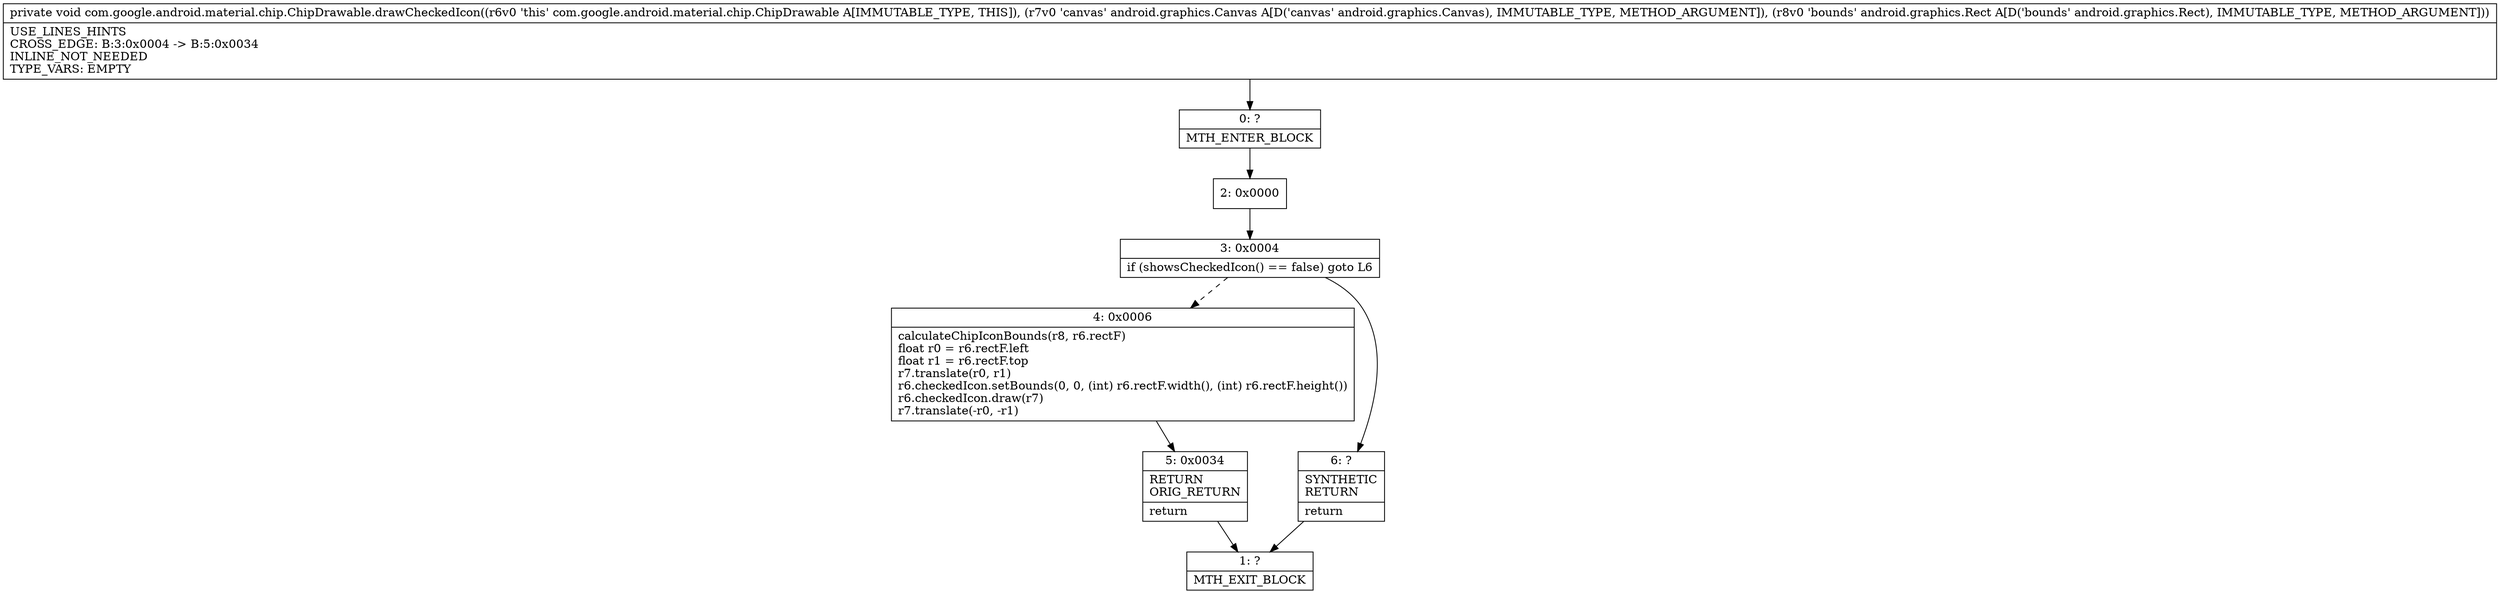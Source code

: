 digraph "CFG forcom.google.android.material.chip.ChipDrawable.drawCheckedIcon(Landroid\/graphics\/Canvas;Landroid\/graphics\/Rect;)V" {
Node_0 [shape=record,label="{0\:\ ?|MTH_ENTER_BLOCK\l}"];
Node_2 [shape=record,label="{2\:\ 0x0000}"];
Node_3 [shape=record,label="{3\:\ 0x0004|if (showsCheckedIcon() == false) goto L6\l}"];
Node_4 [shape=record,label="{4\:\ 0x0006|calculateChipIconBounds(r8, r6.rectF)\lfloat r0 = r6.rectF.left\lfloat r1 = r6.rectF.top\lr7.translate(r0, r1)\lr6.checkedIcon.setBounds(0, 0, (int) r6.rectF.width(), (int) r6.rectF.height())\lr6.checkedIcon.draw(r7)\lr7.translate(\-r0, \-r1)\l}"];
Node_5 [shape=record,label="{5\:\ 0x0034|RETURN\lORIG_RETURN\l|return\l}"];
Node_1 [shape=record,label="{1\:\ ?|MTH_EXIT_BLOCK\l}"];
Node_6 [shape=record,label="{6\:\ ?|SYNTHETIC\lRETURN\l|return\l}"];
MethodNode[shape=record,label="{private void com.google.android.material.chip.ChipDrawable.drawCheckedIcon((r6v0 'this' com.google.android.material.chip.ChipDrawable A[IMMUTABLE_TYPE, THIS]), (r7v0 'canvas' android.graphics.Canvas A[D('canvas' android.graphics.Canvas), IMMUTABLE_TYPE, METHOD_ARGUMENT]), (r8v0 'bounds' android.graphics.Rect A[D('bounds' android.graphics.Rect), IMMUTABLE_TYPE, METHOD_ARGUMENT]))  | USE_LINES_HINTS\lCROSS_EDGE: B:3:0x0004 \-\> B:5:0x0034\lINLINE_NOT_NEEDED\lTYPE_VARS: EMPTY\l}"];
MethodNode -> Node_0;Node_0 -> Node_2;
Node_2 -> Node_3;
Node_3 -> Node_4[style=dashed];
Node_3 -> Node_6;
Node_4 -> Node_5;
Node_5 -> Node_1;
Node_6 -> Node_1;
}

